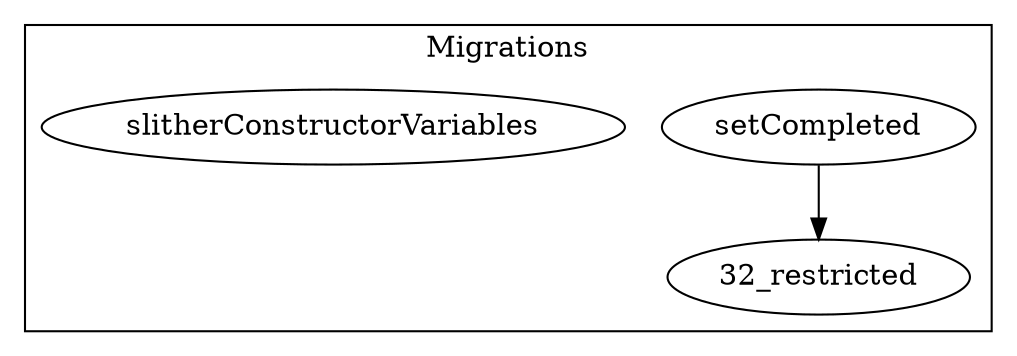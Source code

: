strict digraph {
subgraph cluster_32_Migrations {
label = "Migrations"
"32_setCompleted" [label="setCompleted"]
"32_slitherConstructorVariables" [label="slitherConstructorVariables"]
"32_setCompleted" -> "32_restricted"
}subgraph cluster_solidity {
label = "[Solidity]"
}
}